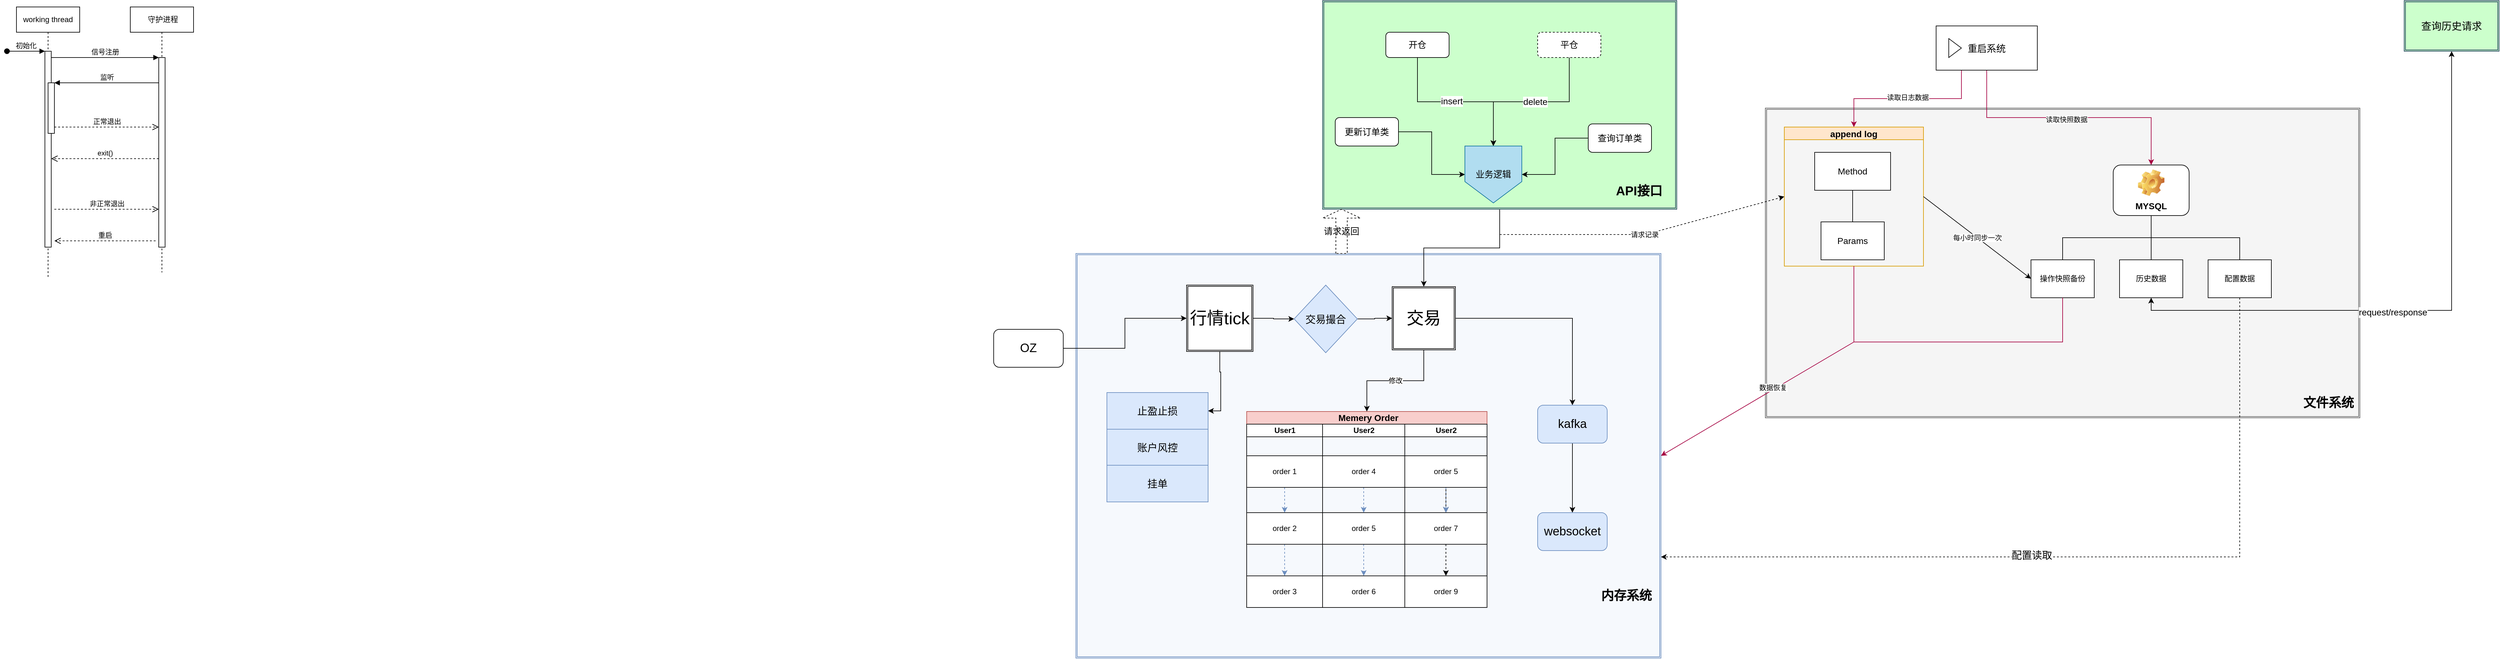 <mxfile version="21.5.2" type="github">
  <diagram name="Page-1" id="2YBvvXClWsGukQMizWep">
    <mxGraphModel dx="3565" dy="1202" grid="1" gridSize="10" guides="1" tooltips="1" connect="1" arrows="1" fold="1" page="1" pageScale="1" pageWidth="850" pageHeight="1100" math="0" shadow="0">
      <root>
        <mxCell id="0" />
        <mxCell id="1" parent="0" />
        <mxCell id="4RSHPxg-54Gd9_lzuNZA-141" value="" style="shape=ext;double=1;rounded=0;whiteSpace=wrap;html=1;fillColor=#f6f9fd;strokeColor=#6c8ebf;" vertex="1" parent="1">
          <mxGeometry x="30" y="420" width="925" height="640" as="geometry" />
        </mxCell>
        <mxCell id="4RSHPxg-54Gd9_lzuNZA-189" style="edgeStyle=orthogonalEdgeStyle;rounded=0;orthogonalLoop=1;jettySize=auto;html=1;exitX=0.5;exitY=1;exitDx=0;exitDy=0;entryX=0.5;entryY=0;entryDx=0;entryDy=0;" edge="1" parent="1" source="4RSHPxg-54Gd9_lzuNZA-182" target="4RSHPxg-54Gd9_lzuNZA-187">
          <mxGeometry relative="1" as="geometry" />
        </mxCell>
        <mxCell id="4RSHPxg-54Gd9_lzuNZA-182" value="" style="shape=ext;double=1;rounded=0;whiteSpace=wrap;html=1;fillColor=#CCFFCC;strokeColor=#23445d;" vertex="1" parent="1">
          <mxGeometry x="420" y="20" width="560" height="330" as="geometry" />
        </mxCell>
        <mxCell id="4RSHPxg-54Gd9_lzuNZA-138" value="" style="shape=ext;double=1;rounded=0;whiteSpace=wrap;html=1;fillColor=#f5f5f5;fontColor=#333333;strokeColor=#666666;" vertex="1" parent="1">
          <mxGeometry x="1120" y="190" width="940" height="490" as="geometry" />
        </mxCell>
        <mxCell id="4RSHPxg-54Gd9_lzuNZA-34" value="&lt;font style=&quot;font-size: 14px;&quot;&gt;&amp;nbsp;Memery Order&lt;/font&gt;" style="swimlane;childLayout=stackLayout;resizeParent=1;resizeParentMax=0;startSize=20;html=1;fillColor=#f8cecc;strokeColor=#b85450;" vertex="1" parent="1">
          <mxGeometry x="300.0" y="670" width="380" height="310" as="geometry" />
        </mxCell>
        <mxCell id="4RSHPxg-54Gd9_lzuNZA-35" value="User1" style="swimlane;startSize=20;html=1;" vertex="1" parent="4RSHPxg-54Gd9_lzuNZA-34">
          <mxGeometry y="20" width="120" height="290" as="geometry" />
        </mxCell>
        <mxCell id="4RSHPxg-54Gd9_lzuNZA-59" value="" style="edgeStyle=orthogonalEdgeStyle;rounded=0;orthogonalLoop=1;jettySize=auto;html=1;dashed=1;fillColor=#dae8fc;strokeColor=#6c8ebf;" edge="1" parent="4RSHPxg-54Gd9_lzuNZA-35" source="4RSHPxg-54Gd9_lzuNZA-14" target="4RSHPxg-54Gd9_lzuNZA-38">
          <mxGeometry relative="1" as="geometry" />
        </mxCell>
        <mxCell id="4RSHPxg-54Gd9_lzuNZA-14" value="order 1" style="rounded=0;whiteSpace=wrap;html=1;" vertex="1" parent="4RSHPxg-54Gd9_lzuNZA-35">
          <mxGeometry y="50" width="120" height="50" as="geometry" />
        </mxCell>
        <mxCell id="4RSHPxg-54Gd9_lzuNZA-61" value="" style="edgeStyle=orthogonalEdgeStyle;rounded=0;orthogonalLoop=1;jettySize=auto;html=1;fillColor=#dae8fc;strokeColor=#6c8ebf;dashed=1;" edge="1" parent="4RSHPxg-54Gd9_lzuNZA-35" source="4RSHPxg-54Gd9_lzuNZA-38" target="4RSHPxg-54Gd9_lzuNZA-42">
          <mxGeometry relative="1" as="geometry" />
        </mxCell>
        <mxCell id="4RSHPxg-54Gd9_lzuNZA-38" value="order 2" style="rounded=0;whiteSpace=wrap;html=1;" vertex="1" parent="4RSHPxg-54Gd9_lzuNZA-35">
          <mxGeometry y="140" width="120" height="50" as="geometry" />
        </mxCell>
        <mxCell id="4RSHPxg-54Gd9_lzuNZA-42" value="order 3" style="rounded=0;whiteSpace=wrap;html=1;" vertex="1" parent="4RSHPxg-54Gd9_lzuNZA-35">
          <mxGeometry y="240" width="120" height="50" as="geometry" />
        </mxCell>
        <mxCell id="4RSHPxg-54Gd9_lzuNZA-36" value="User2" style="swimlane;startSize=20;html=1;" vertex="1" parent="4RSHPxg-54Gd9_lzuNZA-34">
          <mxGeometry x="120" y="20" width="130" height="290" as="geometry" />
        </mxCell>
        <mxCell id="4RSHPxg-54Gd9_lzuNZA-63" value="" style="edgeStyle=orthogonalEdgeStyle;rounded=0;orthogonalLoop=1;jettySize=auto;html=1;fillColor=#dae8fc;strokeColor=#6c8ebf;dashed=1;" edge="1" parent="4RSHPxg-54Gd9_lzuNZA-36" source="4RSHPxg-54Gd9_lzuNZA-43" target="4RSHPxg-54Gd9_lzuNZA-45">
          <mxGeometry relative="1" as="geometry" />
        </mxCell>
        <mxCell id="4RSHPxg-54Gd9_lzuNZA-43" value="order 4" style="rounded=0;whiteSpace=wrap;html=1;" vertex="1" parent="4RSHPxg-54Gd9_lzuNZA-36">
          <mxGeometry y="50" width="130" height="50" as="geometry" />
        </mxCell>
        <mxCell id="4RSHPxg-54Gd9_lzuNZA-64" value="" style="edgeStyle=orthogonalEdgeStyle;rounded=0;orthogonalLoop=1;jettySize=auto;html=1;fillColor=#dae8fc;strokeColor=#6c8ebf;dashed=1;" edge="1" parent="4RSHPxg-54Gd9_lzuNZA-36" source="4RSHPxg-54Gd9_lzuNZA-45" target="4RSHPxg-54Gd9_lzuNZA-55">
          <mxGeometry relative="1" as="geometry" />
        </mxCell>
        <mxCell id="4RSHPxg-54Gd9_lzuNZA-45" value="order 5" style="rounded=0;whiteSpace=wrap;html=1;" vertex="1" parent="4RSHPxg-54Gd9_lzuNZA-36">
          <mxGeometry y="140" width="130" height="50" as="geometry" />
        </mxCell>
        <mxCell id="4RSHPxg-54Gd9_lzuNZA-55" value="order 6" style="rounded=0;whiteSpace=wrap;html=1;" vertex="1" parent="4RSHPxg-54Gd9_lzuNZA-36">
          <mxGeometry y="240" width="130" height="50" as="geometry" />
        </mxCell>
        <mxCell id="4RSHPxg-54Gd9_lzuNZA-37" value="User2" style="swimlane;startSize=20;html=1;" vertex="1" parent="4RSHPxg-54Gd9_lzuNZA-34">
          <mxGeometry x="250" y="20" width="130" height="290" as="geometry" />
        </mxCell>
        <mxCell id="4RSHPxg-54Gd9_lzuNZA-66" value="" style="edgeStyle=orthogonalEdgeStyle;rounded=0;orthogonalLoop=1;jettySize=auto;html=1;" edge="1" parent="4RSHPxg-54Gd9_lzuNZA-37" source="4RSHPxg-54Gd9_lzuNZA-56" target="4RSHPxg-54Gd9_lzuNZA-57">
          <mxGeometry relative="1" as="geometry" />
        </mxCell>
        <mxCell id="4RSHPxg-54Gd9_lzuNZA-68" value="" style="edgeStyle=orthogonalEdgeStyle;rounded=0;orthogonalLoop=1;jettySize=auto;html=1;fillColor=#dae8fc;strokeColor=#6c8ebf;dashed=1;" edge="1" parent="4RSHPxg-54Gd9_lzuNZA-37" source="4RSHPxg-54Gd9_lzuNZA-56" target="4RSHPxg-54Gd9_lzuNZA-57">
          <mxGeometry relative="1" as="geometry" />
        </mxCell>
        <mxCell id="4RSHPxg-54Gd9_lzuNZA-56" value="order 5" style="rounded=0;whiteSpace=wrap;html=1;" vertex="1" parent="4RSHPxg-54Gd9_lzuNZA-37">
          <mxGeometry y="50" width="130" height="50" as="geometry" />
        </mxCell>
        <mxCell id="4RSHPxg-54Gd9_lzuNZA-67" value="" style="edgeStyle=orthogonalEdgeStyle;rounded=0;orthogonalLoop=1;jettySize=auto;html=1;dashed=1;" edge="1" parent="4RSHPxg-54Gd9_lzuNZA-37" source="4RSHPxg-54Gd9_lzuNZA-57" target="4RSHPxg-54Gd9_lzuNZA-58">
          <mxGeometry relative="1" as="geometry" />
        </mxCell>
        <mxCell id="4RSHPxg-54Gd9_lzuNZA-57" value="order 7" style="rounded=0;whiteSpace=wrap;html=1;" vertex="1" parent="4RSHPxg-54Gd9_lzuNZA-37">
          <mxGeometry y="140" width="130" height="50" as="geometry" />
        </mxCell>
        <mxCell id="4RSHPxg-54Gd9_lzuNZA-58" value="order 9" style="rounded=0;whiteSpace=wrap;html=1;" vertex="1" parent="4RSHPxg-54Gd9_lzuNZA-37">
          <mxGeometry y="240" width="130" height="50" as="geometry" />
        </mxCell>
        <mxCell id="4RSHPxg-54Gd9_lzuNZA-164" style="edgeStyle=orthogonalEdgeStyle;rounded=0;orthogonalLoop=1;jettySize=auto;html=1;exitX=0.5;exitY=1;exitDx=0;exitDy=0;" edge="1" parent="1" source="4RSHPxg-54Gd9_lzuNZA-74" target="4RSHPxg-54Gd9_lzuNZA-157">
          <mxGeometry relative="1" as="geometry" />
        </mxCell>
        <mxCell id="4RSHPxg-54Gd9_lzuNZA-168" value="&lt;font style=&quot;font-size: 14px;&quot;&gt;insert&lt;/font&gt;" style="edgeLabel;html=1;align=center;verticalAlign=middle;resizable=0;points=[];" vertex="1" connectable="0" parent="4RSHPxg-54Gd9_lzuNZA-164">
          <mxGeometry x="-0.044" y="1" relative="1" as="geometry">
            <mxPoint x="-1" as="offset" />
          </mxGeometry>
        </mxCell>
        <mxCell id="4RSHPxg-54Gd9_lzuNZA-74" value="&lt;font style=&quot;font-size: 14px;&quot;&gt;开仓&lt;/font&gt;" style="rounded=1;whiteSpace=wrap;html=1;" vertex="1" parent="1">
          <mxGeometry x="520" y="70" width="100" height="40" as="geometry" />
        </mxCell>
        <mxCell id="4RSHPxg-54Gd9_lzuNZA-165" style="edgeStyle=orthogonalEdgeStyle;rounded=0;orthogonalLoop=1;jettySize=auto;html=1;exitX=0.5;exitY=1;exitDx=0;exitDy=0;entryX=0.5;entryY=0;entryDx=0;entryDy=0;" edge="1" parent="1" source="4RSHPxg-54Gd9_lzuNZA-75" target="4RSHPxg-54Gd9_lzuNZA-157">
          <mxGeometry relative="1" as="geometry">
            <mxPoint x="690" y="240" as="targetPoint" />
          </mxGeometry>
        </mxCell>
        <mxCell id="4RSHPxg-54Gd9_lzuNZA-169" value="&lt;font style=&quot;font-size: 14px;&quot;&gt;delete&lt;/font&gt;" style="edgeLabel;html=1;align=center;verticalAlign=middle;resizable=0;points=[];" vertex="1" connectable="0" parent="4RSHPxg-54Gd9_lzuNZA-165">
          <mxGeometry x="-0.054" relative="1" as="geometry">
            <mxPoint x="-1" as="offset" />
          </mxGeometry>
        </mxCell>
        <mxCell id="4RSHPxg-54Gd9_lzuNZA-75" value="&lt;font style=&quot;font-size: 14px;&quot;&gt;平仓&lt;/font&gt;" style="rounded=1;whiteSpace=wrap;html=1;dashed=1;" vertex="1" parent="1">
          <mxGeometry x="760" y="70" width="100" height="40" as="geometry" />
        </mxCell>
        <mxCell id="4RSHPxg-54Gd9_lzuNZA-146" style="edgeStyle=elbowEdgeStyle;rounded=0;orthogonalLoop=1;jettySize=auto;html=1;startArrow=none;endArrow=none;exitX=0.5;exitY=1;exitDx=0;exitDy=0;" edge="1" parent="1" source="4RSHPxg-54Gd9_lzuNZA-97" target="4RSHPxg-54Gd9_lzuNZA-138">
          <mxGeometry relative="1" as="geometry" />
        </mxCell>
        <mxCell id="4RSHPxg-54Gd9_lzuNZA-97" value="append log" style="swimlane;startSize=20;horizontal=1;containerType=tree;newEdgeStyle={&quot;edgeStyle&quot;:&quot;elbowEdgeStyle&quot;,&quot;startArrow&quot;:&quot;none&quot;,&quot;endArrow&quot;:&quot;none&quot;};fillColor=#ffe6cc;strokeColor=#d79b00;swimlaneFillColor=none;shadow=0;fontSize=14;" vertex="1" parent="1">
          <mxGeometry x="1150" y="220" width="220" height="220" as="geometry">
            <mxRectangle x="1000" y="200" width="120" height="30" as="alternateBounds" />
          </mxGeometry>
        </mxCell>
        <mxCell id="4RSHPxg-54Gd9_lzuNZA-98" value="" style="edgeStyle=elbowEdgeStyle;elbow=vertical;sourcePerimeterSpacing=0;targetPerimeterSpacing=0;startArrow=none;endArrow=none;rounded=0;curved=0;" edge="1" parent="4RSHPxg-54Gd9_lzuNZA-97" source="4RSHPxg-54Gd9_lzuNZA-100" target="4RSHPxg-54Gd9_lzuNZA-101">
          <mxGeometry relative="1" as="geometry" />
        </mxCell>
        <UserObject label="&lt;font style=&quot;font-size: 14px;&quot;&gt;Method&lt;/font&gt;" treeRoot="1" id="4RSHPxg-54Gd9_lzuNZA-100">
          <mxCell style="whiteSpace=wrap;html=1;align=center;treeFolding=1;treeMoving=1;newEdgeStyle={&quot;edgeStyle&quot;:&quot;elbowEdgeStyle&quot;,&quot;startArrow&quot;:&quot;none&quot;,&quot;endArrow&quot;:&quot;none&quot;};" vertex="1" parent="4RSHPxg-54Gd9_lzuNZA-97">
            <mxGeometry x="48" y="40" width="120" height="60" as="geometry" />
          </mxCell>
        </UserObject>
        <mxCell id="4RSHPxg-54Gd9_lzuNZA-101" value="&lt;font style=&quot;font-size: 14px;&quot;&gt;Params&lt;/font&gt;" style="whiteSpace=wrap;html=1;align=center;verticalAlign=middle;treeFolding=1;treeMoving=1;newEdgeStyle={&quot;edgeStyle&quot;:&quot;elbowEdgeStyle&quot;,&quot;startArrow&quot;:&quot;none&quot;,&quot;endArrow&quot;:&quot;none&quot;};" vertex="1" parent="4RSHPxg-54Gd9_lzuNZA-97">
          <mxGeometry x="58" y="150" width="100" height="60" as="geometry" />
        </mxCell>
        <mxCell id="4RSHPxg-54Gd9_lzuNZA-103" value="" style="endArrow=classic;html=1;rounded=0;entryX=0;entryY=0.5;entryDx=0;entryDy=0;dashed=1;" edge="1" parent="1" target="4RSHPxg-54Gd9_lzuNZA-97">
          <mxGeometry relative="1" as="geometry">
            <mxPoint x="700" y="390" as="sourcePoint" />
            <mxPoint x="660" y="580" as="targetPoint" />
            <Array as="points">
              <mxPoint x="930" y="390" />
            </Array>
          </mxGeometry>
        </mxCell>
        <mxCell id="4RSHPxg-54Gd9_lzuNZA-104" value="请求记录" style="edgeLabel;resizable=0;html=1;align=center;verticalAlign=middle;" connectable="0" vertex="1" parent="4RSHPxg-54Gd9_lzuNZA-103">
          <mxGeometry relative="1" as="geometry" />
        </mxCell>
        <mxCell id="4RSHPxg-54Gd9_lzuNZA-139" style="edgeStyle=orthogonalEdgeStyle;rounded=0;orthogonalLoop=1;jettySize=auto;html=1;exitX=0.5;exitY=1;exitDx=0;exitDy=0;entryX=0.5;entryY=0;entryDx=0;entryDy=0;fillColor=#d80073;strokeColor=#A50040;" edge="1" parent="1" source="4RSHPxg-54Gd9_lzuNZA-114" target="4RSHPxg-54Gd9_lzuNZA-131">
          <mxGeometry relative="1" as="geometry" />
        </mxCell>
        <mxCell id="4RSHPxg-54Gd9_lzuNZA-140" value="读取快照数据" style="edgeLabel;html=1;align=center;verticalAlign=middle;resizable=0;points=[];" vertex="1" connectable="0" parent="4RSHPxg-54Gd9_lzuNZA-139">
          <mxGeometry x="-0.017" y="-3" relative="1" as="geometry">
            <mxPoint x="-1" as="offset" />
          </mxGeometry>
        </mxCell>
        <mxCell id="4RSHPxg-54Gd9_lzuNZA-144" style="edgeStyle=orthogonalEdgeStyle;rounded=0;orthogonalLoop=1;jettySize=auto;html=1;exitX=0.25;exitY=1;exitDx=0;exitDy=0;entryX=0.5;entryY=0;entryDx=0;entryDy=0;fillColor=#d80073;strokeColor=#A50040;" edge="1" parent="1" source="4RSHPxg-54Gd9_lzuNZA-114" target="4RSHPxg-54Gd9_lzuNZA-97">
          <mxGeometry relative="1" as="geometry" />
        </mxCell>
        <mxCell id="4RSHPxg-54Gd9_lzuNZA-145" value="读取日志数据" style="edgeLabel;html=1;align=center;verticalAlign=middle;resizable=0;points=[];" vertex="1" connectable="0" parent="4RSHPxg-54Gd9_lzuNZA-144">
          <mxGeometry x="-0.006" y="-2" relative="1" as="geometry">
            <mxPoint x="-1" as="offset" />
          </mxGeometry>
        </mxCell>
        <mxCell id="4RSHPxg-54Gd9_lzuNZA-114" value="&lt;font style=&quot;font-size: 15px;&quot;&gt;重启系统&lt;/font&gt;" style="html=1;whiteSpace=wrap;container=1;recursiveResize=0;collapsible=0;" vertex="1" parent="1">
          <mxGeometry x="1390" y="60" width="160" height="70" as="geometry" />
        </mxCell>
        <mxCell id="4RSHPxg-54Gd9_lzuNZA-115" value="" style="triangle;html=1;whiteSpace=wrap;" vertex="1" parent="4RSHPxg-54Gd9_lzuNZA-114">
          <mxGeometry x="20" y="20" width="20" height="30" as="geometry" />
        </mxCell>
        <mxCell id="4RSHPxg-54Gd9_lzuNZA-119" value="working thread" style="shape=umlLifeline;perimeter=lifelinePerimeter;whiteSpace=wrap;html=1;container=0;dropTarget=0;collapsible=0;recursiveResize=0;outlineConnect=0;portConstraint=eastwest;newEdgeStyle={&quot;edgeStyle&quot;:&quot;elbowEdgeStyle&quot;,&quot;elbow&quot;:&quot;vertical&quot;,&quot;curved&quot;:0,&quot;rounded&quot;:0};" vertex="1" parent="1">
          <mxGeometry x="-1645" y="30" width="100" height="430" as="geometry" />
        </mxCell>
        <mxCell id="4RSHPxg-54Gd9_lzuNZA-120" value="" style="html=1;points=[];perimeter=orthogonalPerimeter;outlineConnect=0;targetShapes=umlLifeline;portConstraint=eastwest;newEdgeStyle={&quot;edgeStyle&quot;:&quot;elbowEdgeStyle&quot;,&quot;elbow&quot;:&quot;vertical&quot;,&quot;curved&quot;:0,&quot;rounded&quot;:0};" vertex="1" parent="4RSHPxg-54Gd9_lzuNZA-119">
          <mxGeometry x="45" y="70" width="10" height="310" as="geometry" />
        </mxCell>
        <mxCell id="4RSHPxg-54Gd9_lzuNZA-121" value="初始化" style="html=1;verticalAlign=bottom;startArrow=oval;endArrow=block;startSize=8;edgeStyle=elbowEdgeStyle;elbow=vertical;curved=0;rounded=0;" edge="1" parent="4RSHPxg-54Gd9_lzuNZA-119" target="4RSHPxg-54Gd9_lzuNZA-120">
          <mxGeometry relative="1" as="geometry">
            <mxPoint x="-15" y="70" as="sourcePoint" />
          </mxGeometry>
        </mxCell>
        <mxCell id="4RSHPxg-54Gd9_lzuNZA-122" value="" style="html=1;points=[];perimeter=orthogonalPerimeter;outlineConnect=0;targetShapes=umlLifeline;portConstraint=eastwest;newEdgeStyle={&quot;edgeStyle&quot;:&quot;elbowEdgeStyle&quot;,&quot;elbow&quot;:&quot;vertical&quot;,&quot;curved&quot;:0,&quot;rounded&quot;:0};" vertex="1" parent="4RSHPxg-54Gd9_lzuNZA-119">
          <mxGeometry x="50" y="120" width="10" height="80" as="geometry" />
        </mxCell>
        <mxCell id="4RSHPxg-54Gd9_lzuNZA-123" value="&amp;nbsp;守护进程" style="shape=umlLifeline;perimeter=lifelinePerimeter;whiteSpace=wrap;html=1;container=0;dropTarget=0;collapsible=0;recursiveResize=0;outlineConnect=0;portConstraint=eastwest;newEdgeStyle={&quot;edgeStyle&quot;:&quot;elbowEdgeStyle&quot;,&quot;elbow&quot;:&quot;vertical&quot;,&quot;curved&quot;:0,&quot;rounded&quot;:0};" vertex="1" parent="1">
          <mxGeometry x="-1465" y="30" width="100" height="420" as="geometry" />
        </mxCell>
        <mxCell id="4RSHPxg-54Gd9_lzuNZA-124" value="" style="html=1;points=[];perimeter=orthogonalPerimeter;outlineConnect=0;targetShapes=umlLifeline;portConstraint=eastwest;newEdgeStyle={&quot;edgeStyle&quot;:&quot;elbowEdgeStyle&quot;,&quot;elbow&quot;:&quot;vertical&quot;,&quot;curved&quot;:0,&quot;rounded&quot;:0};" vertex="1" parent="4RSHPxg-54Gd9_lzuNZA-123">
          <mxGeometry x="45" y="80" width="10" height="300" as="geometry" />
        </mxCell>
        <mxCell id="4RSHPxg-54Gd9_lzuNZA-125" value="信号注册" style="html=1;verticalAlign=bottom;endArrow=block;edgeStyle=elbowEdgeStyle;elbow=vertical;curved=0;rounded=0;" edge="1" parent="1" source="4RSHPxg-54Gd9_lzuNZA-120" target="4RSHPxg-54Gd9_lzuNZA-124">
          <mxGeometry relative="1" as="geometry">
            <mxPoint x="-1490" y="120" as="sourcePoint" />
            <Array as="points">
              <mxPoint x="-1505" y="110" />
            </Array>
          </mxGeometry>
        </mxCell>
        <mxCell id="4RSHPxg-54Gd9_lzuNZA-126" value="&lt;meta charset=&quot;utf-8&quot;&gt;&lt;span style=&quot;color: rgb(0, 0, 0); font-family: Helvetica; font-size: 11px; font-style: normal; font-variant-ligatures: normal; font-variant-caps: normal; font-weight: 400; letter-spacing: normal; orphans: 2; text-align: center; text-indent: 0px; text-transform: none; widows: 2; word-spacing: 0px; -webkit-text-stroke-width: 0px; background-color: rgb(255, 255, 255); text-decoration-thickness: initial; text-decoration-style: initial; text-decoration-color: initial; float: none; display: inline !important;&quot;&gt;exit()&lt;/span&gt;" style="html=1;verticalAlign=bottom;endArrow=open;dashed=1;endSize=8;edgeStyle=elbowEdgeStyle;elbow=vertical;curved=0;rounded=0;" edge="1" parent="1" source="4RSHPxg-54Gd9_lzuNZA-124" target="4RSHPxg-54Gd9_lzuNZA-120">
          <mxGeometry relative="1" as="geometry">
            <mxPoint x="-1490" y="195" as="targetPoint" />
            <Array as="points">
              <mxPoint x="-1495" y="270" />
            </Array>
            <mxPoint as="offset" />
          </mxGeometry>
        </mxCell>
        <mxCell id="4RSHPxg-54Gd9_lzuNZA-127" value="监听" style="html=1;verticalAlign=bottom;endArrow=block;edgeStyle=elbowEdgeStyle;elbow=horizontal;curved=0;rounded=0;" edge="1" parent="1" source="4RSHPxg-54Gd9_lzuNZA-124" target="4RSHPxg-54Gd9_lzuNZA-122">
          <mxGeometry relative="1" as="geometry">
            <mxPoint x="-1510" y="150" as="sourcePoint" />
            <Array as="points">
              <mxPoint x="-1495" y="150" />
            </Array>
          </mxGeometry>
        </mxCell>
        <mxCell id="4RSHPxg-54Gd9_lzuNZA-128" value="正常退出" style="html=1;verticalAlign=bottom;endArrow=open;dashed=1;endSize=8;edgeStyle=elbowEdgeStyle;elbow=vertical;curved=0;rounded=0;" edge="1" parent="1" source="4RSHPxg-54Gd9_lzuNZA-122" target="4RSHPxg-54Gd9_lzuNZA-124">
          <mxGeometry relative="1" as="geometry">
            <mxPoint x="-1510" y="225" as="targetPoint" />
            <Array as="points">
              <mxPoint x="-1505" y="220" />
            </Array>
          </mxGeometry>
        </mxCell>
        <mxCell id="4RSHPxg-54Gd9_lzuNZA-129" value="非正常退出" style="html=1;verticalAlign=bottom;endArrow=open;dashed=1;endSize=8;edgeStyle=elbowEdgeStyle;elbow=vertical;curved=0;rounded=0;" edge="1" parent="1">
          <mxGeometry relative="1" as="geometry">
            <mxPoint x="-1420" y="350" as="targetPoint" />
            <Array as="points">
              <mxPoint x="-1505" y="350" />
            </Array>
            <mxPoint x="-1585" y="350" as="sourcePoint" />
          </mxGeometry>
        </mxCell>
        <mxCell id="4RSHPxg-54Gd9_lzuNZA-130" value="&lt;span style=&quot;color: rgb(0, 0, 0); font-family: Helvetica; font-size: 11px; font-style: normal; font-variant-ligatures: normal; font-variant-caps: normal; font-weight: 400; letter-spacing: normal; orphans: 2; text-align: center; text-indent: 0px; text-transform: none; widows: 2; word-spacing: 0px; -webkit-text-stroke-width: 0px; background-color: rgb(255, 255, 255); text-decoration-thickness: initial; text-decoration-style: initial; text-decoration-color: initial; float: none; display: inline !important;&quot;&gt;重启&lt;br&gt;&lt;/span&gt;" style="html=1;verticalAlign=bottom;endArrow=open;dashed=1;endSize=8;edgeStyle=elbowEdgeStyle;elbow=vertical;curved=0;rounded=0;" edge="1" parent="1">
          <mxGeometry relative="1" as="geometry">
            <mxPoint x="-1585" y="400" as="targetPoint" />
            <Array as="points">
              <mxPoint x="-1490" y="400" />
            </Array>
            <mxPoint x="-1425" y="400" as="sourcePoint" />
            <mxPoint as="offset" />
          </mxGeometry>
        </mxCell>
        <mxCell id="4RSHPxg-54Gd9_lzuNZA-131" value="&lt;font style=&quot;font-size: 14px;&quot;&gt;MYSQL&lt;/font&gt;" style="label;whiteSpace=wrap;html=1;align=center;verticalAlign=bottom;spacingLeft=0;spacingBottom=4;imageAlign=center;imageVerticalAlign=top;image=img/clipart/Gear_128x128.png" vertex="1" parent="1">
          <mxGeometry x="1670" y="280" width="120" height="80" as="geometry" />
        </mxCell>
        <mxCell id="4RSHPxg-54Gd9_lzuNZA-133" value="操作快照备份" style="whiteSpace=wrap;html=1;align=center;verticalAlign=middle;treeFolding=1;treeMoving=1;newEdgeStyle={&quot;edgeStyle&quot;:&quot;elbowEdgeStyle&quot;,&quot;startArrow&quot;:&quot;none&quot;,&quot;endArrow&quot;:&quot;none&quot;};" vertex="1" parent="1">
          <mxGeometry x="1540" y="430" width="100" height="60" as="geometry" />
        </mxCell>
        <mxCell id="4RSHPxg-54Gd9_lzuNZA-134" value="" style="edgeStyle=elbowEdgeStyle;elbow=vertical;sourcePerimeterSpacing=0;targetPerimeterSpacing=0;startArrow=none;endArrow=none;rounded=0;curved=0;exitX=0.5;exitY=1;exitDx=0;exitDy=0;" edge="1" target="4RSHPxg-54Gd9_lzuNZA-133" parent="1" source="4RSHPxg-54Gd9_lzuNZA-131">
          <mxGeometry relative="1" as="geometry">
            <mxPoint x="1660" y="370" as="sourcePoint" />
          </mxGeometry>
        </mxCell>
        <mxCell id="4RSHPxg-54Gd9_lzuNZA-136" value="" style="endArrow=classic;html=1;rounded=0;entryX=0;entryY=0.5;entryDx=0;entryDy=0;exitX=1;exitY=0.5;exitDx=0;exitDy=0;" edge="1" parent="1" source="4RSHPxg-54Gd9_lzuNZA-97" target="4RSHPxg-54Gd9_lzuNZA-133">
          <mxGeometry relative="1" as="geometry">
            <mxPoint x="1380" y="320" as="sourcePoint" />
            <mxPoint x="1590" y="330" as="targetPoint" />
          </mxGeometry>
        </mxCell>
        <mxCell id="4RSHPxg-54Gd9_lzuNZA-137" value="每小时同步一次" style="edgeLabel;resizable=0;html=1;align=center;verticalAlign=middle;" connectable="0" vertex="1" parent="4RSHPxg-54Gd9_lzuNZA-136">
          <mxGeometry relative="1" as="geometry" />
        </mxCell>
        <mxCell id="4RSHPxg-54Gd9_lzuNZA-142" value="&lt;font style=&quot;font-size: 20px;&quot;&gt;内存系统&lt;/font&gt;" style="text;strokeColor=none;fillColor=none;html=1;fontSize=24;fontStyle=1;verticalAlign=middle;align=center;" vertex="1" parent="1">
          <mxGeometry x="850" y="940" width="100" height="40" as="geometry" />
        </mxCell>
        <mxCell id="4RSHPxg-54Gd9_lzuNZA-143" value="&lt;font style=&quot;font-size: 20px;&quot;&gt;文件系统&lt;br&gt;&lt;/font&gt;" style="text;strokeColor=none;fillColor=none;html=1;fontSize=24;fontStyle=1;verticalAlign=middle;align=center;" vertex="1" parent="1">
          <mxGeometry x="1960" y="635" width="100" height="40" as="geometry" />
        </mxCell>
        <mxCell id="4RSHPxg-54Gd9_lzuNZA-149" value="" style="endArrow=classic;html=1;rounded=0;exitX=0.5;exitY=1;exitDx=0;exitDy=0;entryX=1;entryY=0.5;entryDx=0;entryDy=0;fillColor=#d80073;strokeColor=#A50040;" edge="1" parent="1" source="4RSHPxg-54Gd9_lzuNZA-97" target="4RSHPxg-54Gd9_lzuNZA-141">
          <mxGeometry width="50" height="50" relative="1" as="geometry">
            <mxPoint x="1270" y="570" as="sourcePoint" />
            <mxPoint x="1320" y="520" as="targetPoint" />
            <Array as="points">
              <mxPoint x="1260" y="560" />
            </Array>
          </mxGeometry>
        </mxCell>
        <mxCell id="4RSHPxg-54Gd9_lzuNZA-152" value="数据恢复" style="edgeLabel;html=1;align=center;verticalAlign=middle;resizable=0;points=[];" vertex="1" connectable="0" parent="4RSHPxg-54Gd9_lzuNZA-149">
          <mxGeometry x="0.126" y="-3" relative="1" as="geometry">
            <mxPoint as="offset" />
          </mxGeometry>
        </mxCell>
        <mxCell id="4RSHPxg-54Gd9_lzuNZA-151" value="" style="endArrow=none;html=1;rounded=0;entryX=0.5;entryY=1;entryDx=0;entryDy=0;fillColor=#d80073;strokeColor=#A50040;" edge="1" parent="1" target="4RSHPxg-54Gd9_lzuNZA-133">
          <mxGeometry width="50" height="50" relative="1" as="geometry">
            <mxPoint x="1260" y="560" as="sourcePoint" />
            <mxPoint x="1580" y="520" as="targetPoint" />
            <Array as="points">
              <mxPoint x="1590" y="560" />
            </Array>
          </mxGeometry>
        </mxCell>
        <mxCell id="4RSHPxg-54Gd9_lzuNZA-157" value="&lt;font style=&quot;font-size: 14px;&quot;&gt;业务逻辑&lt;/font&gt;" style="shape=offPageConnector;whiteSpace=wrap;html=1;fillColor=#b1ddf0;strokeColor=#10739e;" vertex="1" parent="1">
          <mxGeometry x="645" y="250" width="90" height="90" as="geometry" />
        </mxCell>
        <mxCell id="4RSHPxg-54Gd9_lzuNZA-170" style="edgeStyle=orthogonalEdgeStyle;rounded=0;orthogonalLoop=1;jettySize=auto;html=1;exitX=1;exitY=0.5;exitDx=0;exitDy=0;entryX=0;entryY=0.5;entryDx=0;entryDy=0;" edge="1" parent="1" source="4RSHPxg-54Gd9_lzuNZA-159" target="4RSHPxg-54Gd9_lzuNZA-157">
          <mxGeometry relative="1" as="geometry" />
        </mxCell>
        <mxCell id="4RSHPxg-54Gd9_lzuNZA-159" value="&lt;span style=&quot;font-size: 14px;&quot;&gt;更新订单类&lt;/span&gt;" style="rounded=1;whiteSpace=wrap;html=1;" vertex="1" parent="1">
          <mxGeometry x="440" y="205" width="100" height="45" as="geometry" />
        </mxCell>
        <mxCell id="4RSHPxg-54Gd9_lzuNZA-173" style="edgeStyle=orthogonalEdgeStyle;rounded=0;orthogonalLoop=1;jettySize=auto;html=1;entryX=1;entryY=0.5;entryDx=0;entryDy=0;" edge="1" parent="1" source="4RSHPxg-54Gd9_lzuNZA-171" target="4RSHPxg-54Gd9_lzuNZA-157">
          <mxGeometry relative="1" as="geometry" />
        </mxCell>
        <mxCell id="4RSHPxg-54Gd9_lzuNZA-171" value="&lt;span style=&quot;font-size: 14px;&quot;&gt;查询订单类&lt;/span&gt;" style="rounded=1;whiteSpace=wrap;html=1;" vertex="1" parent="1">
          <mxGeometry x="840" y="215" width="100" height="45" as="geometry" />
        </mxCell>
        <mxCell id="4RSHPxg-54Gd9_lzuNZA-174" value="&lt;font style=&quot;font-size: 14px;&quot;&gt;请求返回&lt;/font&gt;" style="shape=singleArrow;direction=north;whiteSpace=wrap;html=1;dashed=1;" vertex="1" parent="1">
          <mxGeometry x="420" y="350" width="60" height="70" as="geometry" />
        </mxCell>
        <mxCell id="4RSHPxg-54Gd9_lzuNZA-175" value="历史数据" style="whiteSpace=wrap;html=1;align=center;verticalAlign=middle;treeFolding=1;treeMoving=1;newEdgeStyle={&quot;edgeStyle&quot;:&quot;elbowEdgeStyle&quot;,&quot;startArrow&quot;:&quot;none&quot;,&quot;endArrow&quot;:&quot;none&quot;};" vertex="1" parent="1">
          <mxGeometry x="1680" y="430" width="100" height="60" as="geometry" />
        </mxCell>
        <mxCell id="4RSHPxg-54Gd9_lzuNZA-177" value="" style="edgeStyle=elbowEdgeStyle;elbow=vertical;sourcePerimeterSpacing=0;targetPerimeterSpacing=0;startArrow=none;endArrow=none;rounded=0;curved=0;exitX=0.5;exitY=1;exitDx=0;exitDy=0;entryX=0.5;entryY=0;entryDx=0;entryDy=0;" edge="1" parent="1" source="4RSHPxg-54Gd9_lzuNZA-131" target="4RSHPxg-54Gd9_lzuNZA-175">
          <mxGeometry relative="1" as="geometry">
            <mxPoint x="1670" y="380" as="sourcePoint" />
            <mxPoint x="1600" y="440" as="targetPoint" />
          </mxGeometry>
        </mxCell>
        <mxCell id="4RSHPxg-54Gd9_lzuNZA-180" style="edgeStyle=elbowEdgeStyle;rounded=0;orthogonalLoop=1;jettySize=auto;html=1;startArrow=none;endArrow=classic;entryX=1;entryY=0.75;entryDx=0;entryDy=0;dashed=1;endFill=1;fillColor=#b0e3e6;strokeColor=#0c0d0d;" edge="1" parent="1" source="4RSHPxg-54Gd9_lzuNZA-178" target="4RSHPxg-54Gd9_lzuNZA-141">
          <mxGeometry relative="1" as="geometry">
            <Array as="points">
              <mxPoint x="1870" y="610" />
            </Array>
          </mxGeometry>
        </mxCell>
        <mxCell id="4RSHPxg-54Gd9_lzuNZA-181" value="&lt;font style=&quot;font-size: 16px;&quot;&gt;配置读取&lt;/font&gt;" style="edgeLabel;html=1;align=center;verticalAlign=middle;resizable=0;points=[];" vertex="1" connectable="0" parent="4RSHPxg-54Gd9_lzuNZA-180">
          <mxGeometry x="0.115" y="-3" relative="1" as="geometry">
            <mxPoint x="-1" as="offset" />
          </mxGeometry>
        </mxCell>
        <mxCell id="4RSHPxg-54Gd9_lzuNZA-178" value="配置数据" style="whiteSpace=wrap;html=1;align=center;verticalAlign=middle;treeFolding=1;treeMoving=1;newEdgeStyle={&quot;edgeStyle&quot;:&quot;elbowEdgeStyle&quot;,&quot;startArrow&quot;:&quot;none&quot;,&quot;endArrow&quot;:&quot;none&quot;};" vertex="1" parent="1">
          <mxGeometry x="1820" y="430" width="100" height="60" as="geometry" />
        </mxCell>
        <mxCell id="4RSHPxg-54Gd9_lzuNZA-179" value="" style="edgeStyle=elbowEdgeStyle;elbow=vertical;sourcePerimeterSpacing=0;targetPerimeterSpacing=0;startArrow=none;endArrow=none;rounded=0;curved=0;exitX=0.5;exitY=1;exitDx=0;exitDy=0;entryX=0.5;entryY=0;entryDx=0;entryDy=0;" edge="1" parent="1" source="4RSHPxg-54Gd9_lzuNZA-131" target="4RSHPxg-54Gd9_lzuNZA-178">
          <mxGeometry relative="1" as="geometry">
            <mxPoint x="1670" y="380" as="sourcePoint" />
            <mxPoint x="1740" y="440" as="targetPoint" />
          </mxGeometry>
        </mxCell>
        <mxCell id="4RSHPxg-54Gd9_lzuNZA-184" value="&lt;font style=&quot;font-size: 20px;&quot;&gt;API接口&lt;/font&gt;" style="text;strokeColor=none;fillColor=none;html=1;fontSize=24;fontStyle=1;verticalAlign=middle;align=center;" vertex="1" parent="1">
          <mxGeometry x="870" y="300" width="100" height="40" as="geometry" />
        </mxCell>
        <mxCell id="4RSHPxg-54Gd9_lzuNZA-196" style="edgeStyle=orthogonalEdgeStyle;rounded=0;orthogonalLoop=1;jettySize=auto;html=1;exitX=1;exitY=0.5;exitDx=0;exitDy=0;entryX=0;entryY=0.5;entryDx=0;entryDy=0;" edge="1" parent="1" source="4RSHPxg-54Gd9_lzuNZA-186" target="4RSHPxg-54Gd9_lzuNZA-195">
          <mxGeometry relative="1" as="geometry" />
        </mxCell>
        <mxCell id="4RSHPxg-54Gd9_lzuNZA-232" style="edgeStyle=orthogonalEdgeStyle;rounded=0;orthogonalLoop=1;jettySize=auto;html=1;exitX=0.5;exitY=1;exitDx=0;exitDy=0;entryX=1;entryY=0.5;entryDx=0;entryDy=0;" edge="1" parent="1" source="4RSHPxg-54Gd9_lzuNZA-186" target="4RSHPxg-54Gd9_lzuNZA-223">
          <mxGeometry relative="1" as="geometry" />
        </mxCell>
        <mxCell id="4RSHPxg-54Gd9_lzuNZA-186" value="&lt;span style=&quot;font-size: 27px;&quot;&gt;行情tick&lt;/span&gt;" style="shape=ext;double=1;whiteSpace=wrap;html=1;aspect=fixed;" vertex="1" parent="1">
          <mxGeometry x="205" y="470" width="105" height="105" as="geometry" />
        </mxCell>
        <mxCell id="4RSHPxg-54Gd9_lzuNZA-194" value="修改" style="edgeStyle=orthogonalEdgeStyle;rounded=0;orthogonalLoop=1;jettySize=auto;html=1;exitX=0.5;exitY=1;exitDx=0;exitDy=0;entryX=0.5;entryY=0;entryDx=0;entryDy=0;" edge="1" parent="1" source="4RSHPxg-54Gd9_lzuNZA-187" target="4RSHPxg-54Gd9_lzuNZA-34">
          <mxGeometry relative="1" as="geometry" />
        </mxCell>
        <mxCell id="4RSHPxg-54Gd9_lzuNZA-204" style="edgeStyle=orthogonalEdgeStyle;rounded=0;orthogonalLoop=1;jettySize=auto;html=1;exitX=1;exitY=0.5;exitDx=0;exitDy=0;entryX=0.5;entryY=0;entryDx=0;entryDy=0;" edge="1" parent="1" source="4RSHPxg-54Gd9_lzuNZA-187" target="4RSHPxg-54Gd9_lzuNZA-203">
          <mxGeometry relative="1" as="geometry" />
        </mxCell>
        <mxCell id="4RSHPxg-54Gd9_lzuNZA-187" value="&lt;font style=&quot;font-size: 27px;&quot;&gt;交易&lt;/font&gt;" style="shape=ext;double=1;whiteSpace=wrap;html=1;aspect=fixed;" vertex="1" parent="1">
          <mxGeometry x="530" y="472.5" width="100" height="100" as="geometry" />
        </mxCell>
        <mxCell id="4RSHPxg-54Gd9_lzuNZA-197" value="" style="edgeStyle=orthogonalEdgeStyle;rounded=0;orthogonalLoop=1;jettySize=auto;html=1;" edge="1" parent="1" source="4RSHPxg-54Gd9_lzuNZA-195" target="4RSHPxg-54Gd9_lzuNZA-187">
          <mxGeometry relative="1" as="geometry" />
        </mxCell>
        <mxCell id="4RSHPxg-54Gd9_lzuNZA-195" value="&lt;font style=&quot;font-size: 16px;&quot;&gt;交易撮合&lt;/font&gt;" style="rhombus;whiteSpace=wrap;html=1;fillColor=#dae8fc;strokeColor=#6c8ebf;" vertex="1" parent="1">
          <mxGeometry x="375" y="470" width="100" height="107" as="geometry" />
        </mxCell>
        <mxCell id="4RSHPxg-54Gd9_lzuNZA-202" style="edgeStyle=orthogonalEdgeStyle;rounded=0;orthogonalLoop=1;jettySize=auto;html=1;exitX=1;exitY=0.5;exitDx=0;exitDy=0;entryX=0;entryY=0.5;entryDx=0;entryDy=0;" edge="1" parent="1" source="4RSHPxg-54Gd9_lzuNZA-201" target="4RSHPxg-54Gd9_lzuNZA-186">
          <mxGeometry relative="1" as="geometry" />
        </mxCell>
        <mxCell id="4RSHPxg-54Gd9_lzuNZA-201" value="&lt;font style=&quot;font-size: 19px;&quot;&gt;OZ&lt;/font&gt;" style="rounded=1;whiteSpace=wrap;html=1;" vertex="1" parent="1">
          <mxGeometry x="-100" y="540" width="110" height="60" as="geometry" />
        </mxCell>
        <mxCell id="4RSHPxg-54Gd9_lzuNZA-206" style="edgeStyle=orthogonalEdgeStyle;rounded=0;orthogonalLoop=1;jettySize=auto;html=1;exitX=0.5;exitY=1;exitDx=0;exitDy=0;entryX=0.5;entryY=0;entryDx=0;entryDy=0;" edge="1" parent="1" source="4RSHPxg-54Gd9_lzuNZA-203" target="4RSHPxg-54Gd9_lzuNZA-205">
          <mxGeometry relative="1" as="geometry" />
        </mxCell>
        <mxCell id="4RSHPxg-54Gd9_lzuNZA-203" value="&lt;span style=&quot;font-size: 19px;&quot;&gt;kafka&lt;/span&gt;" style="rounded=1;whiteSpace=wrap;html=1;fillColor=#dae8fc;strokeColor=#6c8ebf;" vertex="1" parent="1">
          <mxGeometry x="760" y="660" width="110" height="60" as="geometry" />
        </mxCell>
        <mxCell id="4RSHPxg-54Gd9_lzuNZA-205" value="&lt;span style=&quot;font-size: 19px;&quot;&gt;websocket&lt;/span&gt;" style="rounded=1;whiteSpace=wrap;html=1;fillColor=#dae8fc;strokeColor=#6c8ebf;" vertex="1" parent="1">
          <mxGeometry x="760" y="830" width="110" height="60" as="geometry" />
        </mxCell>
        <mxCell id="4RSHPxg-54Gd9_lzuNZA-207" value="" style="shape=table;startSize=0;container=1;collapsible=0;childLayout=tableLayout;fontSize=16;fillColor=#dae8fc;strokeColor=#6c8ebf;" vertex="1" parent="1">
          <mxGeometry x="79" y="640" width="160" height="173" as="geometry" />
        </mxCell>
        <mxCell id="4RSHPxg-54Gd9_lzuNZA-223" style="shape=tableRow;horizontal=0;startSize=0;swimlaneHead=0;swimlaneBody=0;strokeColor=inherit;top=0;left=0;bottom=0;right=0;collapsible=0;dropTarget=0;fillColor=none;points=[[0,0.5],[1,0.5]];portConstraint=eastwest;fontSize=16;" vertex="1" parent="4RSHPxg-54Gd9_lzuNZA-207">
          <mxGeometry width="160" height="58" as="geometry" />
        </mxCell>
        <mxCell id="4RSHPxg-54Gd9_lzuNZA-227" value="止盈止损" style="shape=partialRectangle;html=1;whiteSpace=wrap;connectable=0;strokeColor=inherit;overflow=hidden;fillColor=none;top=0;left=0;bottom=0;right=0;pointerEvents=1;fontSize=16;" vertex="1" parent="4RSHPxg-54Gd9_lzuNZA-223">
          <mxGeometry width="160" height="58" as="geometry">
            <mxRectangle width="160" height="58" as="alternateBounds" />
          </mxGeometry>
        </mxCell>
        <mxCell id="4RSHPxg-54Gd9_lzuNZA-208" value="" style="shape=tableRow;horizontal=0;startSize=0;swimlaneHead=0;swimlaneBody=0;strokeColor=inherit;top=0;left=0;bottom=0;right=0;collapsible=0;dropTarget=0;fillColor=none;points=[[0,0.5],[1,0.5]];portConstraint=eastwest;fontSize=16;" vertex="1" parent="4RSHPxg-54Gd9_lzuNZA-207">
          <mxGeometry y="58" width="160" height="57" as="geometry" />
        </mxCell>
        <mxCell id="4RSHPxg-54Gd9_lzuNZA-228" value="账户风控" style="shape=partialRectangle;html=1;whiteSpace=wrap;connectable=0;strokeColor=inherit;overflow=hidden;fillColor=none;top=0;left=0;bottom=0;right=0;pointerEvents=1;fontSize=16;" vertex="1" parent="4RSHPxg-54Gd9_lzuNZA-208">
          <mxGeometry width="160" height="57" as="geometry">
            <mxRectangle width="160" height="57" as="alternateBounds" />
          </mxGeometry>
        </mxCell>
        <mxCell id="4RSHPxg-54Gd9_lzuNZA-212" value="" style="shape=tableRow;horizontal=0;startSize=0;swimlaneHead=0;swimlaneBody=0;strokeColor=inherit;top=0;left=0;bottom=0;right=0;collapsible=0;dropTarget=0;fillColor=none;points=[[0,0.5],[1,0.5]];portConstraint=eastwest;fontSize=16;" vertex="1" parent="4RSHPxg-54Gd9_lzuNZA-207">
          <mxGeometry y="115" width="160" height="58" as="geometry" />
        </mxCell>
        <mxCell id="4RSHPxg-54Gd9_lzuNZA-229" value="挂单" style="shape=partialRectangle;html=1;whiteSpace=wrap;connectable=0;strokeColor=inherit;overflow=hidden;fillColor=none;top=0;left=0;bottom=0;right=0;pointerEvents=1;fontSize=16;" vertex="1" parent="4RSHPxg-54Gd9_lzuNZA-212">
          <mxGeometry width="160" height="58" as="geometry">
            <mxRectangle width="160" height="58" as="alternateBounds" />
          </mxGeometry>
        </mxCell>
        <mxCell id="4RSHPxg-54Gd9_lzuNZA-234" style="edgeStyle=orthogonalEdgeStyle;rounded=0;orthogonalLoop=1;jettySize=auto;html=1;exitX=0.5;exitY=1;exitDx=0;exitDy=0;entryX=0.5;entryY=1;entryDx=0;entryDy=0;startArrow=classic;startFill=1;" edge="1" parent="1" source="4RSHPxg-54Gd9_lzuNZA-233" target="4RSHPxg-54Gd9_lzuNZA-175">
          <mxGeometry relative="1" as="geometry" />
        </mxCell>
        <mxCell id="4RSHPxg-54Gd9_lzuNZA-235" value="&lt;font style=&quot;font-size: 14px;&quot;&gt;request/response&lt;/font&gt;" style="edgeLabel;html=1;align=center;verticalAlign=middle;resizable=0;points=[];" vertex="1" connectable="0" parent="4RSHPxg-54Gd9_lzuNZA-234">
          <mxGeometry x="0.113" y="3" relative="1" as="geometry">
            <mxPoint as="offset" />
          </mxGeometry>
        </mxCell>
        <mxCell id="4RSHPxg-54Gd9_lzuNZA-233" value="&lt;font style=&quot;font-size: 16px;&quot;&gt;查询历史请求&lt;/font&gt;" style="shape=ext;double=1;rounded=0;whiteSpace=wrap;html=1;fillColor=#CCFFCC;strokeColor=#23445d;" vertex="1" parent="1">
          <mxGeometry x="2130" y="20" width="150" height="80" as="geometry" />
        </mxCell>
      </root>
    </mxGraphModel>
  </diagram>
</mxfile>
